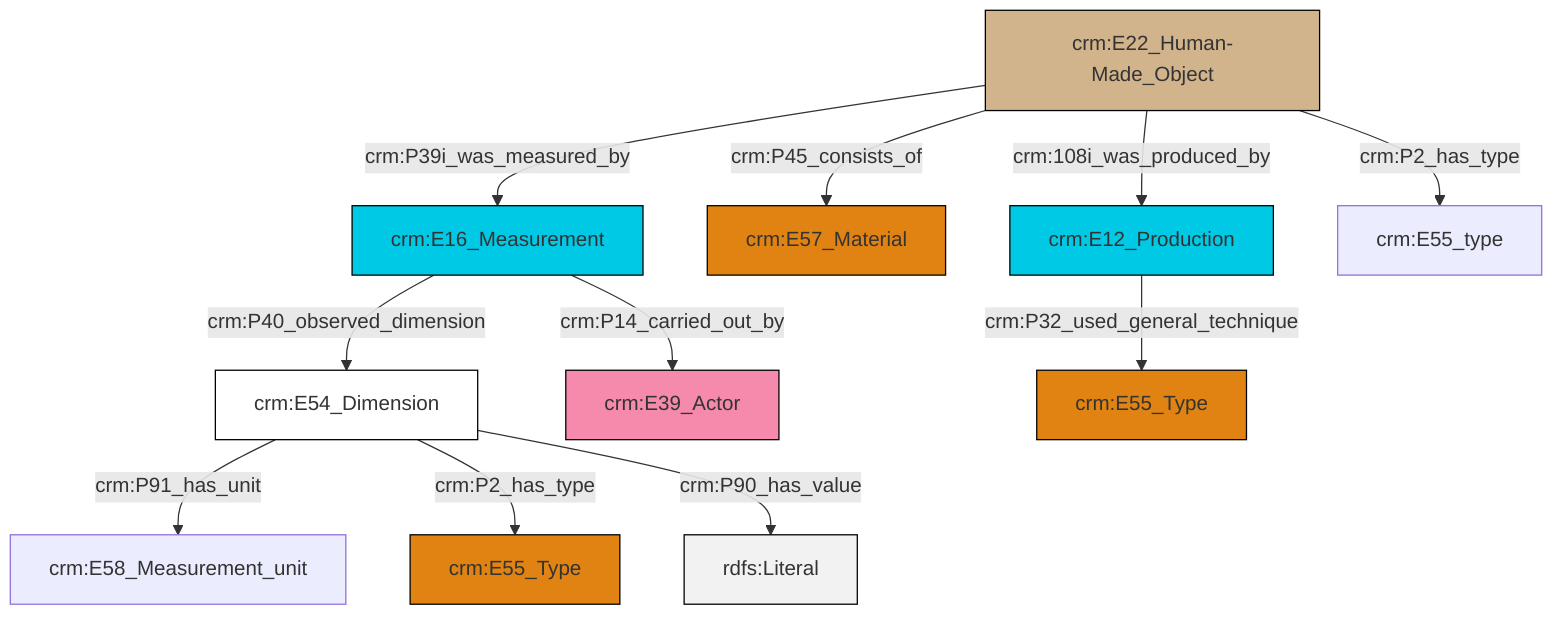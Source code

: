 graph TD
classDef Literal fill:#f2f2f2,stroke:#000000;
classDef CRM_Entity fill:#FFFFFF,stroke:#000000;
classDef Temporal_Entity fill:#00C9E6, stroke:#000000;
classDef Type fill:#E18312, stroke:#000000;
classDef Time-Span fill:#2C9C91, stroke:#000000;
classDef Appellation fill:#FFEB7F, stroke:#000000;
classDef Place fill:#008836, stroke:#000000;
classDef Persistent_Item fill:#B266B2, stroke:#000000;
classDef Conceptual_Object fill:#FFD700, stroke:#000000;
classDef Physical_Thing fill:#D2B48C, stroke:#000000;
classDef Actor fill:#f58aad, stroke:#000000;
classDef PC_Classes fill:#4ce600, stroke:#000000;
classDef Multi fill:#cccccc,stroke:#000000;

0["crm:E54_Dimension"]:::CRM_Entity -->|crm:P91_has_unit| 1["crm:E58_Measurement_unit"]:::Default
5["crm:E22_Human-Made_Object"]:::Physical_Thing -->|crm:108i_was_produced_by| 6["crm:E12_Production"]:::Temporal_Entity
5["crm:E22_Human-Made_Object"]:::Physical_Thing -->|crm:P45_consists_of| 7["crm:E57_Material"]:::Type
5["crm:E22_Human-Made_Object"]:::Physical_Thing -->|crm:P2_has_type| 10["crm:E55_type"]:::Default
5["crm:E22_Human-Made_Object"]:::Physical_Thing -->|crm:P39i_was_measured_by| 8["crm:E16_Measurement"]:::Temporal_Entity
0["crm:E54_Dimension"]:::CRM_Entity -->|crm:P2_has_type| 13["crm:E55_Type"]:::Type
0["crm:E54_Dimension"]:::CRM_Entity -->|crm:P90_has_value| 14[rdfs:Literal]:::Literal
8["crm:E16_Measurement"]:::Temporal_Entity -->|crm:P14_carried_out_by| 2["crm:E39_Actor"]:::Actor
6["crm:E12_Production"]:::Temporal_Entity -->|crm:P32_used_general_technique| 19["crm:E55_Type"]:::Type
8["crm:E16_Measurement"]:::Temporal_Entity -->|crm:P40_observed_dimension| 0["crm:E54_Dimension"]:::CRM_Entity